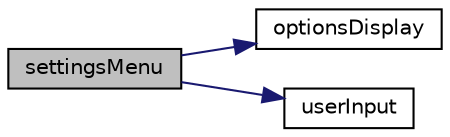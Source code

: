 digraph "settingsMenu"
{
 // LATEX_PDF_SIZE
  edge [fontname="Helvetica",fontsize="10",labelfontname="Helvetica",labelfontsize="10"];
  node [fontname="Helvetica",fontsize="10",shape=record];
  rankdir="LR";
  Node1 [label="settingsMenu",height=0.2,width=0.4,color="black", fillcolor="grey75", style="filled", fontcolor="black",tooltip="A menu in which you can remap your inputs across the whole game"];
  Node1 -> Node2 [color="midnightblue",fontsize="10",style="solid",fontname="Helvetica"];
  Node2 [label="optionsDisplay",height=0.2,width=0.4,color="black", fillcolor="white", style="filled",URL="$main_menu_8cpp.html#ae18d07ed16a2611d33dbeb0b1a3f3579",tooltip="Displays the options for the menus and highlits the chosen ones"];
  Node1 -> Node3 [color="midnightblue",fontsize="10",style="solid",fontname="Helvetica"];
  Node3 [label="userInput",height=0.2,width=0.4,color="black", fillcolor="white", style="filled",URL="$main_menu_8cpp.html#aa97da210c9fc91edc1ae299f3566a6f8",tooltip="Takes the user input and returns an int between 3 and -3"];
}
